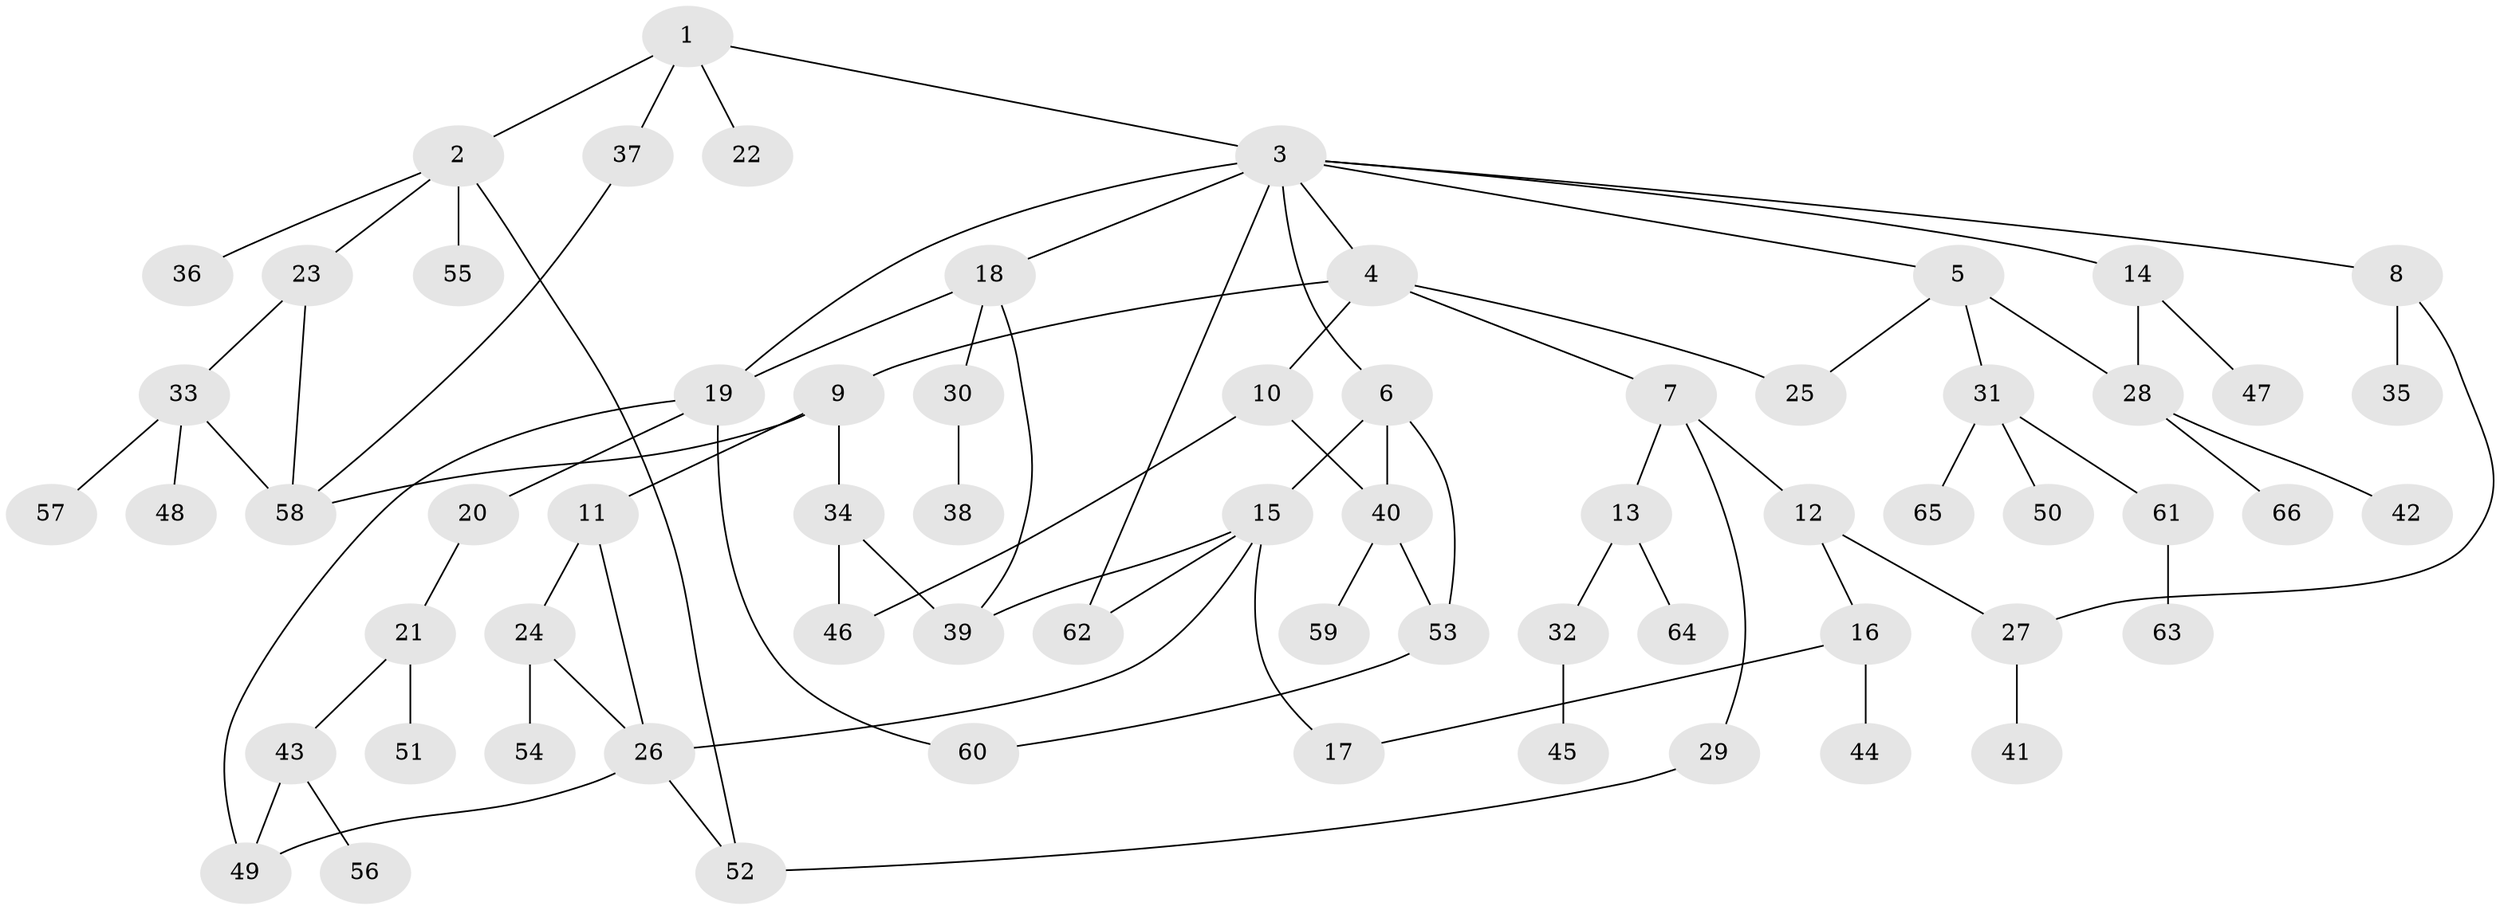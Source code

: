 // coarse degree distribution, {2: 0.15384615384615385, 3: 0.11538461538461539, 4: 0.11538461538461539, 1: 0.5769230769230769, 18: 0.038461538461538464}
// Generated by graph-tools (version 1.1) at 2025/46/03/04/25 21:46:19]
// undirected, 66 vertices, 86 edges
graph export_dot {
graph [start="1"]
  node [color=gray90,style=filled];
  1;
  2;
  3;
  4;
  5;
  6;
  7;
  8;
  9;
  10;
  11;
  12;
  13;
  14;
  15;
  16;
  17;
  18;
  19;
  20;
  21;
  22;
  23;
  24;
  25;
  26;
  27;
  28;
  29;
  30;
  31;
  32;
  33;
  34;
  35;
  36;
  37;
  38;
  39;
  40;
  41;
  42;
  43;
  44;
  45;
  46;
  47;
  48;
  49;
  50;
  51;
  52;
  53;
  54;
  55;
  56;
  57;
  58;
  59;
  60;
  61;
  62;
  63;
  64;
  65;
  66;
  1 -- 2;
  1 -- 3;
  1 -- 22;
  1 -- 37;
  2 -- 23;
  2 -- 36;
  2 -- 55;
  2 -- 52;
  3 -- 4;
  3 -- 5;
  3 -- 6;
  3 -- 8;
  3 -- 14;
  3 -- 18;
  3 -- 62;
  3 -- 19;
  4 -- 7;
  4 -- 9;
  4 -- 10;
  4 -- 25;
  5 -- 31;
  5 -- 28;
  5 -- 25;
  6 -- 15;
  6 -- 40;
  6 -- 53;
  7 -- 12;
  7 -- 13;
  7 -- 29;
  8 -- 35;
  8 -- 27;
  9 -- 11;
  9 -- 34;
  9 -- 58;
  10 -- 46;
  10 -- 40;
  11 -- 24;
  11 -- 26;
  12 -- 16;
  12 -- 27;
  13 -- 32;
  13 -- 64;
  14 -- 28;
  14 -- 47;
  15 -- 17;
  15 -- 26;
  15 -- 62;
  15 -- 39;
  16 -- 44;
  16 -- 17;
  18 -- 19;
  18 -- 30;
  18 -- 39;
  19 -- 20;
  19 -- 49;
  19 -- 60;
  20 -- 21;
  21 -- 43;
  21 -- 51;
  23 -- 33;
  23 -- 58;
  24 -- 54;
  24 -- 26;
  26 -- 49;
  26 -- 52;
  27 -- 41;
  28 -- 42;
  28 -- 66;
  29 -- 52;
  30 -- 38;
  31 -- 50;
  31 -- 61;
  31 -- 65;
  32 -- 45;
  33 -- 48;
  33 -- 57;
  33 -- 58;
  34 -- 39;
  34 -- 46;
  37 -- 58;
  40 -- 53;
  40 -- 59;
  43 -- 56;
  43 -- 49;
  53 -- 60;
  61 -- 63;
}
